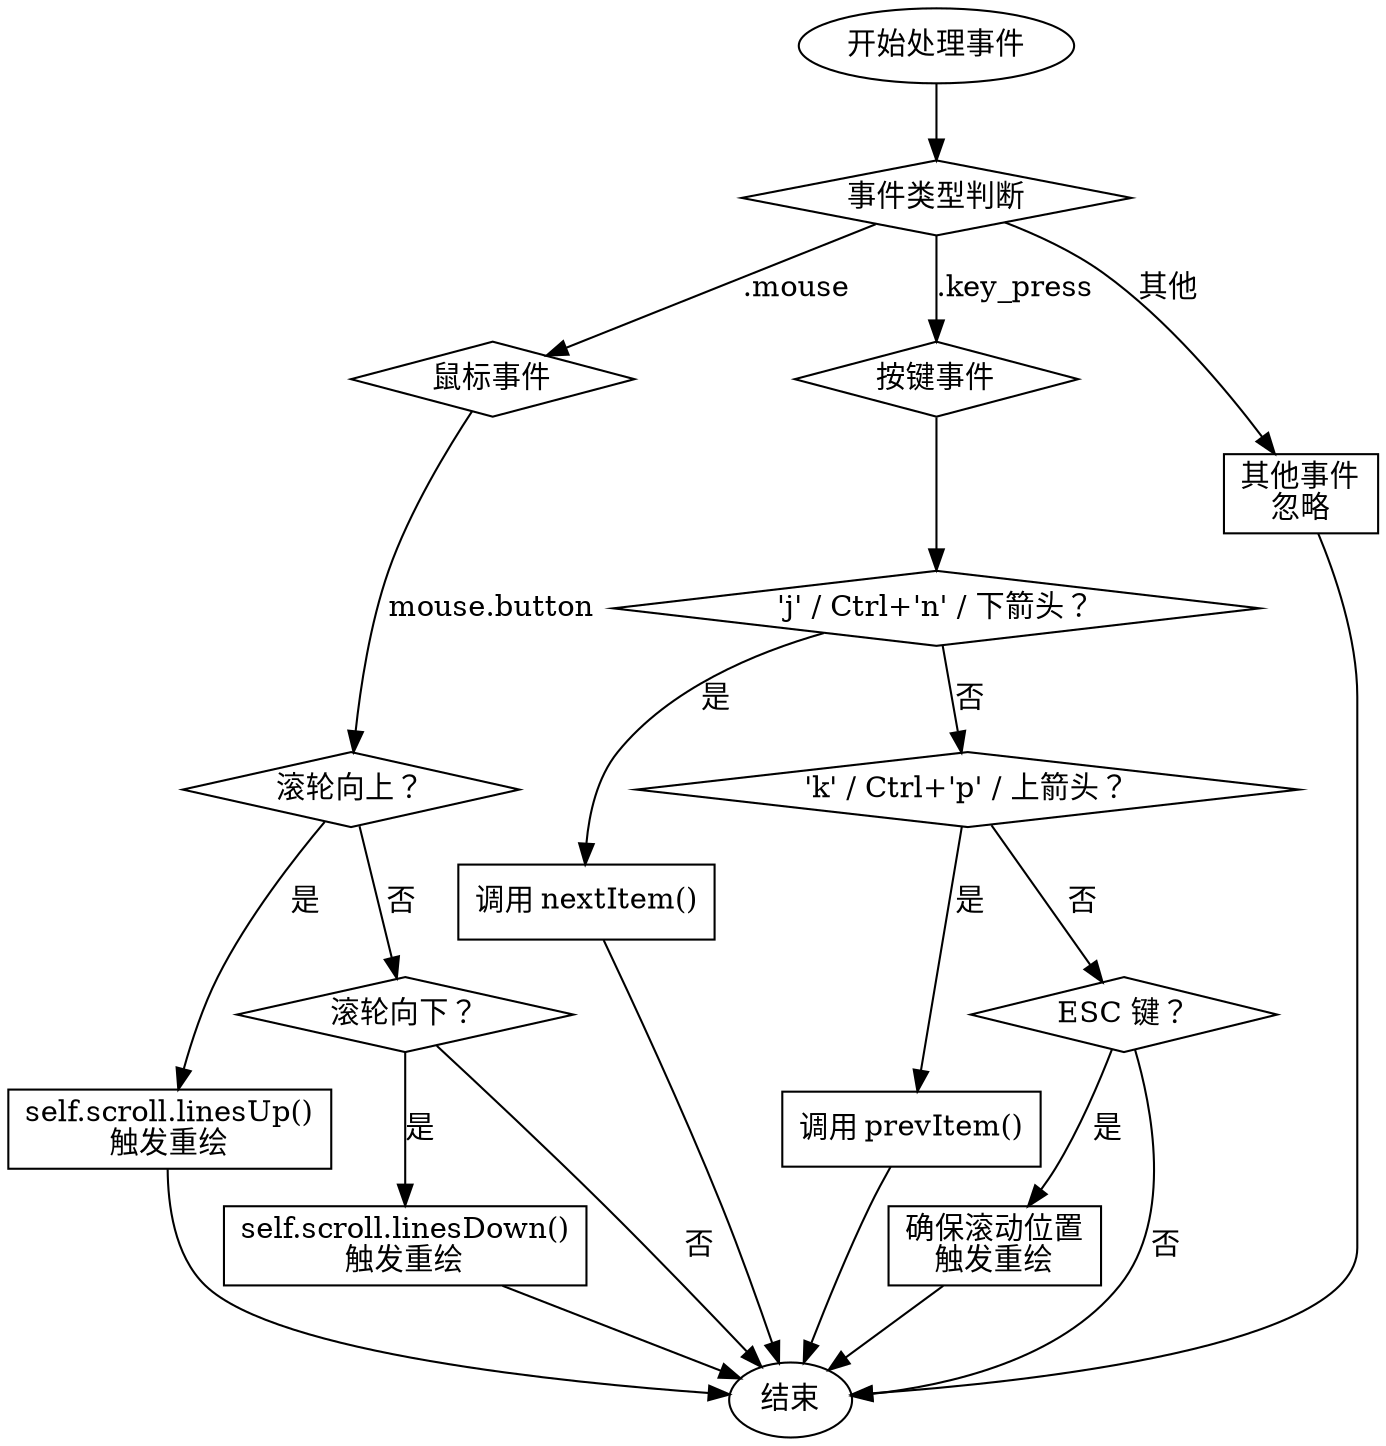 
digraph handleEvent {
    start [label="开始处理事件" shape=ellipse];
    event_switch [label="事件类型判断" shape=diamond];
    mouse_event [label="鼠标事件" shape=diamond];
    wheel_up [label="滚轮向上？" shape=diamond];
    linesUp [label="self.scroll.linesUp()\n触发重绘" shape=rect];
    wheel_down [label="滚轮向下？" shape=diamond];
    linesDown [label="self.scroll.linesDown()\n触发重绘" shape=rect];
    key_press [label="按键事件" shape=diamond];
    key_j_n_down [label="'j' / Ctrl+'n' / 下箭头？" shape=diamond];
    nextItem [label="调用 nextItem()" shape=rect];
    key_k_p_up [label="'k' / Ctrl+'p' / 上箭头？" shape=diamond];
    prevItem [label="调用 prevItem()" shape=rect];
    key_esc [label="ESC 键？" shape=diamond];
    ensureScroll [label="确保滚动位置\n触发重绘" shape=rect];
    other_event [label="其他事件\n忽略" shape=rect];
    end [label="结束" shape=ellipse];

    start -> event_switch;
    event_switch -> mouse_event [label=".mouse"];
    event_switch -> key_press [label=".key_press"];
    event_switch -> other_event [label="其他"];

    // 鼠标事件分支
    mouse_event -> wheel_up [label="mouse.button"];
    wheel_up -> linesUp [label="是"];
    wheel_up -> wheel_down [label="否"];
    wheel_down -> linesDown [label="是"];
    wheel_down -> end [label="否"];
    linesUp -> end;
    linesDown -> end;

    // 按键事件分支
    key_press -> key_j_n_down;
    key_j_n_down -> nextItem [label="是"];
    key_j_n_down -> key_k_p_up [label="否"];
    key_k_p_up -> prevItem [label="是"];
    key_k_p_up -> key_esc [label="否"];
    key_esc -> ensureScroll [label="是"];
    key_esc -> end [label="否"];
    nextItem -> end;
    prevItem -> end;
    ensureScroll -> end;

    // 其他事件分支
    other_event -> end;
}
